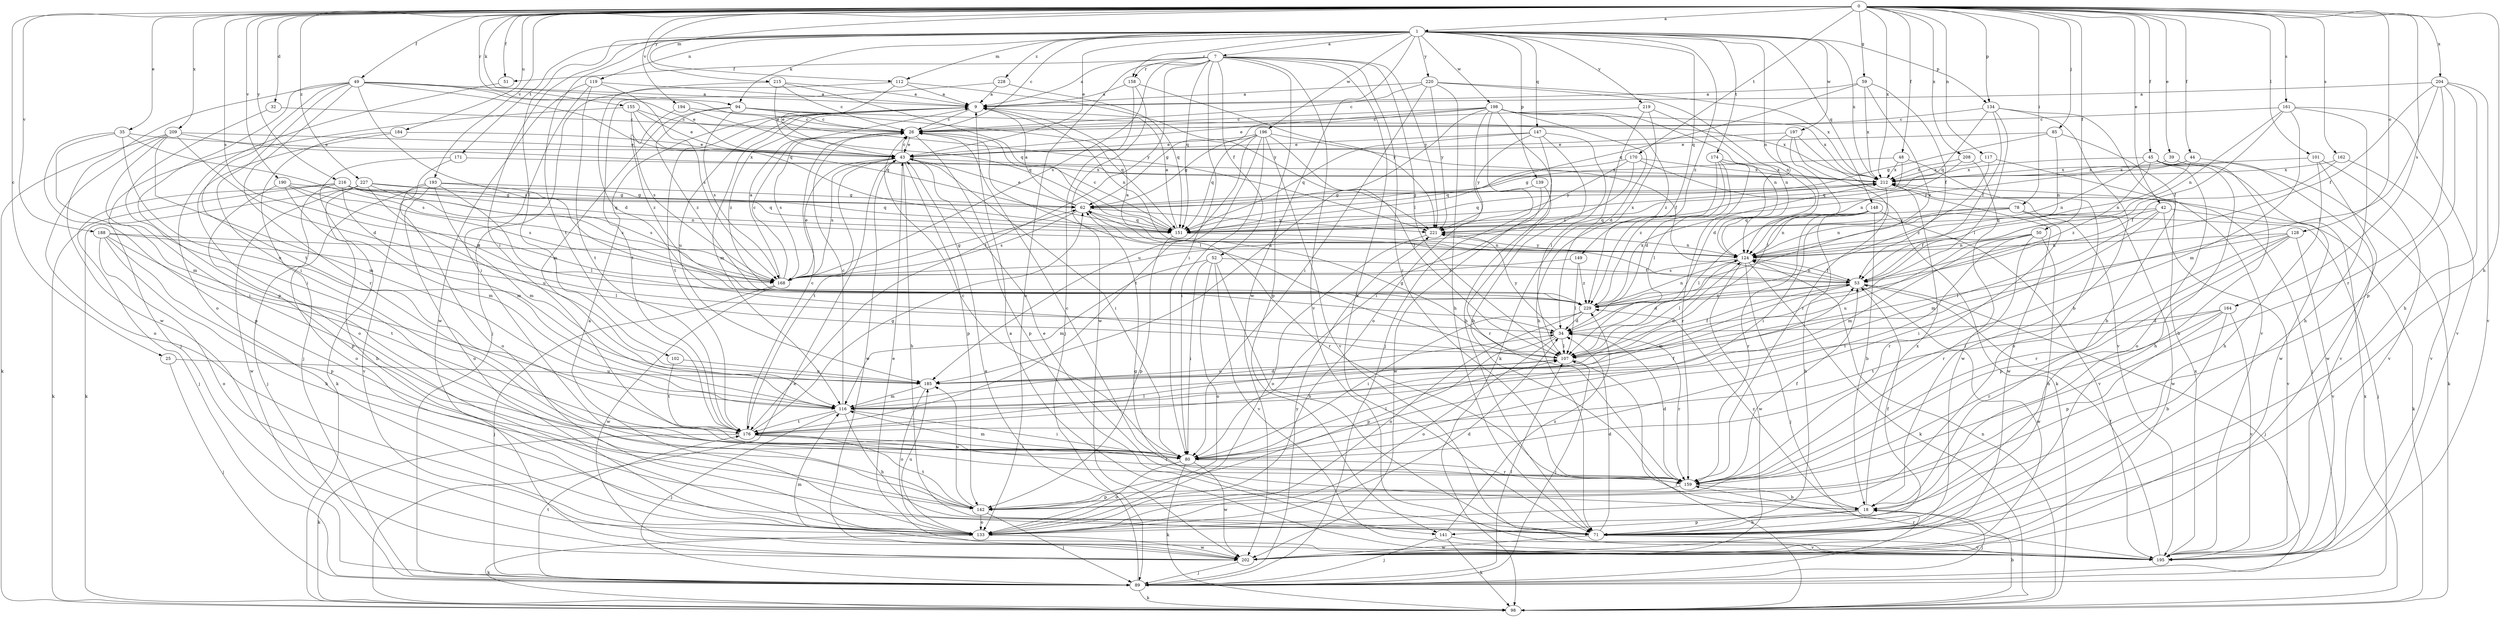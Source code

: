 strict digraph  {
0;
1;
7;
9;
18;
25;
26;
32;
34;
35;
39;
42;
43;
44;
45;
48;
49;
50;
51;
52;
53;
59;
62;
71;
78;
80;
85;
89;
94;
98;
101;
102;
107;
112;
116;
117;
119;
124;
128;
133;
134;
139;
141;
142;
147;
148;
149;
151;
155;
158;
159;
161;
162;
164;
168;
170;
171;
174;
176;
184;
185;
188;
190;
193;
194;
195;
196;
197;
198;
202;
204;
208;
209;
212;
215;
216;
219;
220;
221;
227;
228;
229;
0 -> 1  [label=a];
0 -> 25  [label=c];
0 -> 32  [label=d];
0 -> 35  [label=e];
0 -> 39  [label=e];
0 -> 42  [label=e];
0 -> 44  [label=f];
0 -> 45  [label=f];
0 -> 48  [label=f];
0 -> 49  [label=f];
0 -> 50  [label=f];
0 -> 51  [label=f];
0 -> 59  [label=g];
0 -> 71  [label=h];
0 -> 78  [label=i];
0 -> 85  [label=j];
0 -> 94  [label=k];
0 -> 101  [label=l];
0 -> 112  [label=m];
0 -> 117  [label=n];
0 -> 128  [label=o];
0 -> 134  [label=p];
0 -> 155  [label=r];
0 -> 161  [label=s];
0 -> 162  [label=s];
0 -> 164  [label=s];
0 -> 168  [label=s];
0 -> 170  [label=t];
0 -> 184  [label=u];
0 -> 188  [label=v];
0 -> 190  [label=v];
0 -> 193  [label=v];
0 -> 194  [label=v];
0 -> 204  [label=x];
0 -> 208  [label=x];
0 -> 209  [label=x];
0 -> 212  [label=x];
0 -> 215  [label=y];
0 -> 216  [label=y];
0 -> 227  [label=z];
1 -> 7  [label=a];
1 -> 26  [label=c];
1 -> 43  [label=e];
1 -> 80  [label=i];
1 -> 94  [label=k];
1 -> 102  [label=l];
1 -> 112  [label=m];
1 -> 119  [label=n];
1 -> 124  [label=n];
1 -> 134  [label=p];
1 -> 139  [label=p];
1 -> 147  [label=q];
1 -> 148  [label=q];
1 -> 149  [label=q];
1 -> 158  [label=r];
1 -> 171  [label=t];
1 -> 174  [label=t];
1 -> 176  [label=t];
1 -> 196  [label=w];
1 -> 197  [label=w];
1 -> 198  [label=w];
1 -> 202  [label=w];
1 -> 212  [label=x];
1 -> 219  [label=y];
1 -> 220  [label=y];
1 -> 228  [label=z];
1 -> 229  [label=z];
7 -> 9  [label=a];
7 -> 51  [label=f];
7 -> 52  [label=f];
7 -> 71  [label=h];
7 -> 80  [label=i];
7 -> 107  [label=l];
7 -> 133  [label=o];
7 -> 141  [label=p];
7 -> 151  [label=q];
7 -> 158  [label=r];
7 -> 159  [label=r];
7 -> 168  [label=s];
7 -> 176  [label=t];
7 -> 195  [label=v];
7 -> 221  [label=y];
9 -> 26  [label=c];
9 -> 116  [label=m];
9 -> 124  [label=n];
9 -> 176  [label=t];
9 -> 185  [label=u];
9 -> 229  [label=z];
18 -> 43  [label=e];
18 -> 71  [label=h];
18 -> 89  [label=j];
18 -> 141  [label=p];
18 -> 212  [label=x];
18 -> 229  [label=z];
25 -> 89  [label=j];
25 -> 185  [label=u];
26 -> 43  [label=e];
26 -> 107  [label=l];
26 -> 141  [label=p];
26 -> 168  [label=s];
32 -> 26  [label=c];
32 -> 80  [label=i];
34 -> 107  [label=l];
34 -> 133  [label=o];
34 -> 142  [label=p];
34 -> 159  [label=r];
34 -> 221  [label=y];
35 -> 43  [label=e];
35 -> 116  [label=m];
35 -> 142  [label=p];
35 -> 168  [label=s];
35 -> 185  [label=u];
39 -> 18  [label=b];
39 -> 212  [label=x];
42 -> 53  [label=f];
42 -> 80  [label=i];
42 -> 98  [label=k];
42 -> 116  [label=m];
42 -> 151  [label=q];
42 -> 195  [label=v];
43 -> 26  [label=c];
43 -> 71  [label=h];
43 -> 80  [label=i];
43 -> 142  [label=p];
43 -> 168  [label=s];
43 -> 176  [label=t];
43 -> 202  [label=w];
43 -> 212  [label=x];
44 -> 98  [label=k];
44 -> 124  [label=n];
44 -> 212  [label=x];
44 -> 221  [label=y];
45 -> 71  [label=h];
45 -> 124  [label=n];
45 -> 133  [label=o];
45 -> 195  [label=v];
45 -> 202  [label=w];
45 -> 212  [label=x];
45 -> 229  [label=z];
48 -> 62  [label=g];
48 -> 133  [label=o];
48 -> 151  [label=q];
48 -> 212  [label=x];
49 -> 9  [label=a];
49 -> 43  [label=e];
49 -> 80  [label=i];
49 -> 142  [label=p];
49 -> 151  [label=q];
49 -> 159  [label=r];
49 -> 176  [label=t];
49 -> 202  [label=w];
49 -> 221  [label=y];
49 -> 229  [label=z];
50 -> 71  [label=h];
50 -> 80  [label=i];
50 -> 116  [label=m];
50 -> 124  [label=n];
50 -> 159  [label=r];
50 -> 185  [label=u];
51 -> 133  [label=o];
52 -> 53  [label=f];
52 -> 71  [label=h];
52 -> 80  [label=i];
52 -> 116  [label=m];
52 -> 133  [label=o];
52 -> 195  [label=v];
53 -> 9  [label=a];
53 -> 34  [label=d];
53 -> 89  [label=j];
53 -> 116  [label=m];
53 -> 124  [label=n];
53 -> 202  [label=w];
53 -> 229  [label=z];
59 -> 9  [label=a];
59 -> 53  [label=f];
59 -> 151  [label=q];
59 -> 212  [label=x];
59 -> 229  [label=z];
62 -> 9  [label=a];
62 -> 43  [label=e];
62 -> 151  [label=q];
62 -> 159  [label=r];
62 -> 168  [label=s];
62 -> 221  [label=y];
71 -> 34  [label=d];
71 -> 53  [label=f];
71 -> 62  [label=g];
71 -> 195  [label=v];
71 -> 202  [label=w];
78 -> 89  [label=j];
78 -> 124  [label=n];
78 -> 151  [label=q];
78 -> 159  [label=r];
78 -> 202  [label=w];
78 -> 221  [label=y];
80 -> 26  [label=c];
80 -> 98  [label=k];
80 -> 107  [label=l];
80 -> 116  [label=m];
80 -> 133  [label=o];
80 -> 159  [label=r];
80 -> 202  [label=w];
85 -> 18  [label=b];
85 -> 43  [label=e];
85 -> 62  [label=g];
85 -> 124  [label=n];
89 -> 43  [label=e];
89 -> 98  [label=k];
89 -> 107  [label=l];
89 -> 176  [label=t];
89 -> 221  [label=y];
94 -> 26  [label=c];
94 -> 116  [label=m];
94 -> 151  [label=q];
94 -> 168  [label=s];
94 -> 212  [label=x];
94 -> 229  [label=z];
98 -> 18  [label=b];
98 -> 43  [label=e];
98 -> 107  [label=l];
98 -> 124  [label=n];
98 -> 212  [label=x];
101 -> 71  [label=h];
101 -> 195  [label=v];
101 -> 202  [label=w];
101 -> 212  [label=x];
102 -> 176  [label=t];
102 -> 185  [label=u];
107 -> 53  [label=f];
107 -> 62  [label=g];
107 -> 89  [label=j];
107 -> 185  [label=u];
112 -> 9  [label=a];
112 -> 43  [label=e];
112 -> 80  [label=i];
112 -> 221  [label=y];
116 -> 26  [label=c];
116 -> 34  [label=d];
116 -> 71  [label=h];
116 -> 80  [label=i];
116 -> 89  [label=j];
116 -> 176  [label=t];
117 -> 89  [label=j];
117 -> 212  [label=x];
117 -> 229  [label=z];
119 -> 9  [label=a];
119 -> 89  [label=j];
119 -> 168  [label=s];
119 -> 176  [label=t];
119 -> 202  [label=w];
124 -> 53  [label=f];
124 -> 89  [label=j];
124 -> 98  [label=k];
124 -> 107  [label=l];
124 -> 168  [label=s];
124 -> 202  [label=w];
124 -> 221  [label=y];
128 -> 80  [label=i];
128 -> 107  [label=l];
128 -> 124  [label=n];
128 -> 142  [label=p];
128 -> 159  [label=r];
128 -> 195  [label=v];
133 -> 9  [label=a];
133 -> 34  [label=d];
133 -> 98  [label=k];
133 -> 185  [label=u];
133 -> 202  [label=w];
134 -> 18  [label=b];
134 -> 26  [label=c];
134 -> 53  [label=f];
134 -> 107  [label=l];
134 -> 151  [label=q];
134 -> 195  [label=v];
139 -> 62  [label=g];
139 -> 159  [label=r];
139 -> 202  [label=w];
141 -> 89  [label=j];
141 -> 98  [label=k];
141 -> 195  [label=v];
141 -> 229  [label=z];
142 -> 89  [label=j];
142 -> 133  [label=o];
142 -> 176  [label=t];
142 -> 185  [label=u];
147 -> 18  [label=b];
147 -> 43  [label=e];
147 -> 80  [label=i];
147 -> 107  [label=l];
147 -> 151  [label=q];
147 -> 221  [label=y];
148 -> 18  [label=b];
148 -> 71  [label=h];
148 -> 107  [label=l];
148 -> 124  [label=n];
148 -> 151  [label=q];
148 -> 159  [label=r];
148 -> 195  [label=v];
149 -> 107  [label=l];
149 -> 168  [label=s];
149 -> 229  [label=z];
151 -> 9  [label=a];
151 -> 26  [label=c];
151 -> 124  [label=n];
151 -> 142  [label=p];
151 -> 212  [label=x];
155 -> 26  [label=c];
155 -> 43  [label=e];
155 -> 89  [label=j];
155 -> 151  [label=q];
155 -> 168  [label=s];
158 -> 9  [label=a];
158 -> 89  [label=j];
158 -> 202  [label=w];
158 -> 221  [label=y];
159 -> 18  [label=b];
159 -> 26  [label=c];
159 -> 34  [label=d];
159 -> 53  [label=f];
159 -> 142  [label=p];
161 -> 26  [label=c];
161 -> 53  [label=f];
161 -> 71  [label=h];
161 -> 116  [label=m];
161 -> 124  [label=n];
161 -> 195  [label=v];
162 -> 53  [label=f];
162 -> 195  [label=v];
162 -> 212  [label=x];
164 -> 18  [label=b];
164 -> 34  [label=d];
164 -> 142  [label=p];
164 -> 159  [label=r];
164 -> 176  [label=t];
164 -> 195  [label=v];
168 -> 9  [label=a];
168 -> 26  [label=c];
168 -> 43  [label=e];
168 -> 62  [label=g];
168 -> 89  [label=j];
168 -> 202  [label=w];
170 -> 98  [label=k];
170 -> 151  [label=q];
170 -> 168  [label=s];
170 -> 212  [label=x];
170 -> 221  [label=y];
171 -> 98  [label=k];
171 -> 133  [label=o];
171 -> 212  [label=x];
174 -> 34  [label=d];
174 -> 107  [label=l];
174 -> 159  [label=r];
174 -> 212  [label=x];
174 -> 229  [label=z];
176 -> 26  [label=c];
176 -> 53  [label=f];
176 -> 62  [label=g];
176 -> 80  [label=i];
176 -> 98  [label=k];
176 -> 107  [label=l];
176 -> 159  [label=r];
184 -> 43  [label=e];
184 -> 89  [label=j];
184 -> 133  [label=o];
185 -> 116  [label=m];
185 -> 124  [label=n];
185 -> 133  [label=o];
188 -> 71  [label=h];
188 -> 107  [label=l];
188 -> 124  [label=n];
188 -> 133  [label=o];
188 -> 142  [label=p];
188 -> 176  [label=t];
190 -> 62  [label=g];
190 -> 116  [label=m];
190 -> 142  [label=p];
190 -> 168  [label=s];
190 -> 229  [label=z];
193 -> 62  [label=g];
193 -> 89  [label=j];
193 -> 107  [label=l];
193 -> 116  [label=m];
193 -> 133  [label=o];
193 -> 151  [label=q];
193 -> 195  [label=v];
194 -> 26  [label=c];
194 -> 151  [label=q];
194 -> 229  [label=z];
195 -> 9  [label=a];
195 -> 53  [label=f];
195 -> 116  [label=m];
195 -> 159  [label=r];
195 -> 212  [label=x];
196 -> 43  [label=e];
196 -> 53  [label=f];
196 -> 62  [label=g];
196 -> 80  [label=i];
196 -> 107  [label=l];
196 -> 151  [label=q];
196 -> 176  [label=t];
196 -> 185  [label=u];
196 -> 195  [label=v];
197 -> 34  [label=d];
197 -> 43  [label=e];
197 -> 107  [label=l];
197 -> 159  [label=r];
197 -> 195  [label=v];
198 -> 26  [label=c];
198 -> 34  [label=d];
198 -> 43  [label=e];
198 -> 62  [label=g];
198 -> 71  [label=h];
198 -> 89  [label=j];
198 -> 124  [label=n];
198 -> 133  [label=o];
198 -> 185  [label=u];
198 -> 212  [label=x];
198 -> 229  [label=z];
202 -> 43  [label=e];
202 -> 89  [label=j];
204 -> 9  [label=a];
204 -> 53  [label=f];
204 -> 71  [label=h];
204 -> 107  [label=l];
204 -> 142  [label=p];
204 -> 159  [label=r];
204 -> 195  [label=v];
208 -> 124  [label=n];
208 -> 202  [label=w];
208 -> 212  [label=x];
209 -> 34  [label=d];
209 -> 43  [label=e];
209 -> 80  [label=i];
209 -> 98  [label=k];
209 -> 116  [label=m];
209 -> 133  [label=o];
209 -> 212  [label=x];
212 -> 62  [label=g];
212 -> 80  [label=i];
212 -> 151  [label=q];
212 -> 202  [label=w];
215 -> 9  [label=a];
215 -> 26  [label=c];
215 -> 34  [label=d];
215 -> 43  [label=e];
215 -> 151  [label=q];
216 -> 62  [label=g];
216 -> 89  [label=j];
216 -> 98  [label=k];
216 -> 116  [label=m];
216 -> 124  [label=n];
216 -> 133  [label=o];
216 -> 151  [label=q];
216 -> 168  [label=s];
219 -> 26  [label=c];
219 -> 71  [label=h];
219 -> 98  [label=k];
219 -> 124  [label=n];
220 -> 9  [label=a];
220 -> 26  [label=c];
220 -> 71  [label=h];
220 -> 80  [label=i];
220 -> 124  [label=n];
220 -> 212  [label=x];
220 -> 221  [label=y];
221 -> 124  [label=n];
221 -> 133  [label=o];
227 -> 62  [label=g];
227 -> 71  [label=h];
227 -> 98  [label=k];
227 -> 151  [label=q];
227 -> 168  [label=s];
227 -> 185  [label=u];
227 -> 202  [label=w];
228 -> 9  [label=a];
228 -> 151  [label=q];
228 -> 176  [label=t];
229 -> 34  [label=d];
229 -> 80  [label=i];
229 -> 124  [label=n];
229 -> 133  [label=o];
229 -> 212  [label=x];
}
